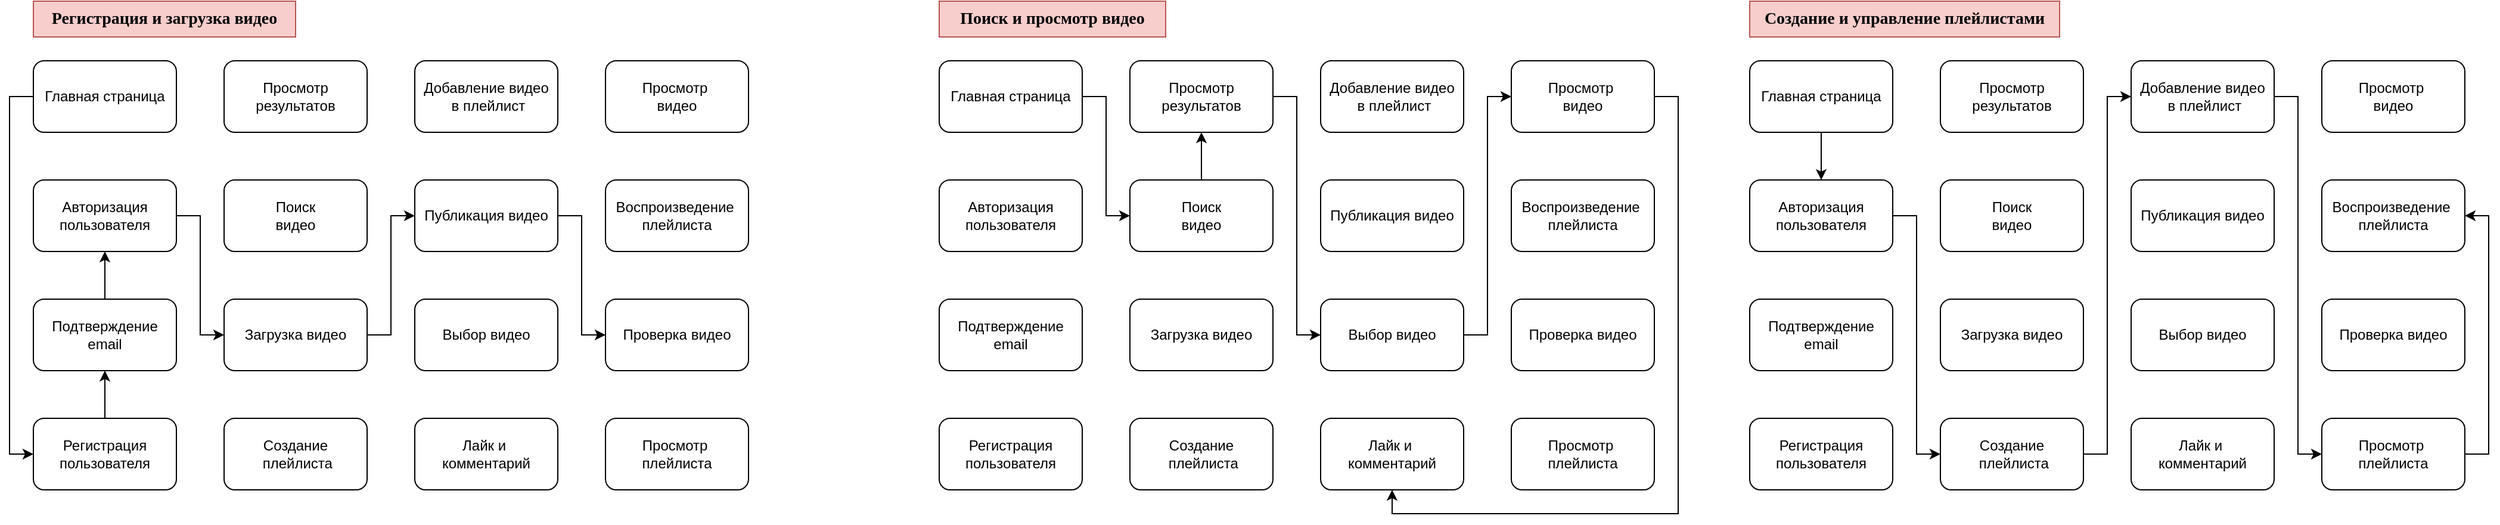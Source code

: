 <mxfile version="26.1.0">
  <diagram name="Страница — 1" id="v1g934MLdObXXGjRcp56">
    <mxGraphModel dx="562" dy="1060" grid="1" gridSize="10" guides="1" tooltips="1" connect="1" arrows="1" fold="1" page="1" pageScale="1" pageWidth="827" pageHeight="1169" math="0" shadow="0">
      <root>
        <mxCell id="0" />
        <mxCell id="1" parent="0" />
        <mxCell id="RpMRt-4F9w_0hVp_FDCM-70" style="edgeStyle=orthogonalEdgeStyle;rounded=0;orthogonalLoop=1;jettySize=auto;html=1;exitX=0;exitY=0.5;exitDx=0;exitDy=0;entryX=0;entryY=0.5;entryDx=0;entryDy=0;" edge="1" parent="1" source="RpMRt-4F9w_0hVp_FDCM-1" target="RpMRt-4F9w_0hVp_FDCM-2">
          <mxGeometry relative="1" as="geometry" />
        </mxCell>
        <mxCell id="RpMRt-4F9w_0hVp_FDCM-1" value="Главная страница" style="rounded=1;whiteSpace=wrap;html=1;" vertex="1" parent="1">
          <mxGeometry x="150" y="180" width="120" height="60" as="geometry" />
        </mxCell>
        <mxCell id="RpMRt-4F9w_0hVp_FDCM-73" style="edgeStyle=orthogonalEdgeStyle;rounded=0;orthogonalLoop=1;jettySize=auto;html=1;exitX=0.5;exitY=0;exitDx=0;exitDy=0;entryX=0.5;entryY=1;entryDx=0;entryDy=0;" edge="1" parent="1" source="RpMRt-4F9w_0hVp_FDCM-2" target="RpMRt-4F9w_0hVp_FDCM-3">
          <mxGeometry relative="1" as="geometry" />
        </mxCell>
        <mxCell id="RpMRt-4F9w_0hVp_FDCM-2" value="Регистрация пользователя" style="rounded=1;whiteSpace=wrap;html=1;" vertex="1" parent="1">
          <mxGeometry x="150" y="480" width="120" height="60" as="geometry" />
        </mxCell>
        <mxCell id="RpMRt-4F9w_0hVp_FDCM-74" style="edgeStyle=orthogonalEdgeStyle;rounded=0;orthogonalLoop=1;jettySize=auto;html=1;exitX=0.5;exitY=0;exitDx=0;exitDy=0;entryX=0.5;entryY=1;entryDx=0;entryDy=0;" edge="1" parent="1" source="RpMRt-4F9w_0hVp_FDCM-3" target="RpMRt-4F9w_0hVp_FDCM-4">
          <mxGeometry relative="1" as="geometry" />
        </mxCell>
        <mxCell id="RpMRt-4F9w_0hVp_FDCM-3" value="Подтверждение email" style="rounded=1;whiteSpace=wrap;html=1;" vertex="1" parent="1">
          <mxGeometry x="150" y="380" width="120" height="60" as="geometry" />
        </mxCell>
        <mxCell id="RpMRt-4F9w_0hVp_FDCM-75" style="edgeStyle=orthogonalEdgeStyle;rounded=0;orthogonalLoop=1;jettySize=auto;html=1;exitX=1;exitY=0.5;exitDx=0;exitDy=0;entryX=0;entryY=0.5;entryDx=0;entryDy=0;" edge="1" parent="1" source="RpMRt-4F9w_0hVp_FDCM-4" target="RpMRt-4F9w_0hVp_FDCM-5">
          <mxGeometry relative="1" as="geometry" />
        </mxCell>
        <mxCell id="RpMRt-4F9w_0hVp_FDCM-4" value="Авторизация&lt;div&gt;пользователя&lt;/div&gt;" style="rounded=1;whiteSpace=wrap;html=1;" vertex="1" parent="1">
          <mxGeometry x="150" y="280" width="120" height="60" as="geometry" />
        </mxCell>
        <mxCell id="RpMRt-4F9w_0hVp_FDCM-76" style="edgeStyle=orthogonalEdgeStyle;rounded=0;orthogonalLoop=1;jettySize=auto;html=1;exitX=1;exitY=0.5;exitDx=0;exitDy=0;entryX=0;entryY=0.5;entryDx=0;entryDy=0;" edge="1" parent="1" source="RpMRt-4F9w_0hVp_FDCM-5" target="RpMRt-4F9w_0hVp_FDCM-6">
          <mxGeometry relative="1" as="geometry" />
        </mxCell>
        <mxCell id="RpMRt-4F9w_0hVp_FDCM-5" value="Загрузка видео" style="rounded=1;whiteSpace=wrap;html=1;" vertex="1" parent="1">
          <mxGeometry x="310" y="380" width="120" height="60" as="geometry" />
        </mxCell>
        <mxCell id="RpMRt-4F9w_0hVp_FDCM-77" style="edgeStyle=orthogonalEdgeStyle;rounded=0;orthogonalLoop=1;jettySize=auto;html=1;exitX=1;exitY=0.5;exitDx=0;exitDy=0;entryX=0;entryY=0.5;entryDx=0;entryDy=0;" edge="1" parent="1" source="RpMRt-4F9w_0hVp_FDCM-6" target="RpMRt-4F9w_0hVp_FDCM-7">
          <mxGeometry relative="1" as="geometry" />
        </mxCell>
        <mxCell id="RpMRt-4F9w_0hVp_FDCM-6" value="Публикация видео" style="rounded=1;whiteSpace=wrap;html=1;" vertex="1" parent="1">
          <mxGeometry x="470" y="280" width="120" height="60" as="geometry" />
        </mxCell>
        <mxCell id="RpMRt-4F9w_0hVp_FDCM-7" value="Проверка видео" style="rounded=1;whiteSpace=wrap;html=1;" vertex="1" parent="1">
          <mxGeometry x="630" y="380" width="120" height="60" as="geometry" />
        </mxCell>
        <mxCell id="RpMRt-4F9w_0hVp_FDCM-8" value="Создание&lt;div&gt;&amp;nbsp;плейлиста&lt;/div&gt;" style="rounded=1;whiteSpace=wrap;html=1;" vertex="1" parent="1">
          <mxGeometry x="310" y="480" width="120" height="60" as="geometry" />
        </mxCell>
        <mxCell id="RpMRt-4F9w_0hVp_FDCM-9" value="Добавление видео&lt;div&gt;&amp;nbsp;в плейлист&lt;/div&gt;" style="rounded=1;whiteSpace=wrap;html=1;" vertex="1" parent="1">
          <mxGeometry x="470" y="180" width="120" height="60" as="geometry" />
        </mxCell>
        <mxCell id="RpMRt-4F9w_0hVp_FDCM-10" value="Просмотр&amp;nbsp;&lt;div&gt;плейлиста&lt;/div&gt;" style="rounded=1;whiteSpace=wrap;html=1;" vertex="1" parent="1">
          <mxGeometry x="630" y="480" width="120" height="60" as="geometry" />
        </mxCell>
        <mxCell id="RpMRt-4F9w_0hVp_FDCM-11" value="Воспроизведение&amp;nbsp;&lt;div&gt;плейлиста&lt;/div&gt;" style="rounded=1;whiteSpace=wrap;html=1;" vertex="1" parent="1">
          <mxGeometry x="630" y="280" width="120" height="60" as="geometry" />
        </mxCell>
        <mxCell id="RpMRt-4F9w_0hVp_FDCM-12" value="Лайк и&amp;nbsp;&lt;div&gt;комментарий&lt;/div&gt;" style="rounded=1;whiteSpace=wrap;html=1;" vertex="1" parent="1">
          <mxGeometry x="470" y="480" width="120" height="60" as="geometry" />
        </mxCell>
        <mxCell id="RpMRt-4F9w_0hVp_FDCM-14" value="Поиск&lt;div&gt;видео&lt;/div&gt;" style="rounded=1;whiteSpace=wrap;html=1;" vertex="1" parent="1">
          <mxGeometry x="310" y="280" width="120" height="60" as="geometry" />
        </mxCell>
        <mxCell id="RpMRt-4F9w_0hVp_FDCM-15" value="Просмотр результатов" style="rounded=1;whiteSpace=wrap;html=1;" vertex="1" parent="1">
          <mxGeometry x="310" y="180" width="120" height="60" as="geometry" />
        </mxCell>
        <mxCell id="RpMRt-4F9w_0hVp_FDCM-16" value="Выбор видео" style="rounded=1;whiteSpace=wrap;html=1;" vertex="1" parent="1">
          <mxGeometry x="470" y="380" width="120" height="60" as="geometry" />
        </mxCell>
        <mxCell id="RpMRt-4F9w_0hVp_FDCM-17" value="Просмотр&amp;nbsp;&lt;div&gt;видео&lt;/div&gt;" style="rounded=1;whiteSpace=wrap;html=1;" vertex="1" parent="1">
          <mxGeometry x="630" y="180" width="120" height="60" as="geometry" />
        </mxCell>
        <mxCell id="RpMRt-4F9w_0hVp_FDCM-78" style="edgeStyle=orthogonalEdgeStyle;rounded=0;orthogonalLoop=1;jettySize=auto;html=1;exitX=1;exitY=0.5;exitDx=0;exitDy=0;entryX=0;entryY=0.5;entryDx=0;entryDy=0;" edge="1" parent="1" source="RpMRt-4F9w_0hVp_FDCM-19" target="RpMRt-4F9w_0hVp_FDCM-31">
          <mxGeometry relative="1" as="geometry" />
        </mxCell>
        <mxCell id="RpMRt-4F9w_0hVp_FDCM-19" value="Главная страница" style="rounded=1;whiteSpace=wrap;html=1;" vertex="1" parent="1">
          <mxGeometry x="910" y="180" width="120" height="60" as="geometry" />
        </mxCell>
        <mxCell id="RpMRt-4F9w_0hVp_FDCM-20" value="Регистрация пользователя" style="rounded=1;whiteSpace=wrap;html=1;" vertex="1" parent="1">
          <mxGeometry x="910" y="480" width="120" height="60" as="geometry" />
        </mxCell>
        <mxCell id="RpMRt-4F9w_0hVp_FDCM-21" value="Подтверждение email" style="rounded=1;whiteSpace=wrap;html=1;" vertex="1" parent="1">
          <mxGeometry x="910" y="380" width="120" height="60" as="geometry" />
        </mxCell>
        <mxCell id="RpMRt-4F9w_0hVp_FDCM-22" value="Авторизация&lt;div&gt;пользователя&lt;/div&gt;" style="rounded=1;whiteSpace=wrap;html=1;" vertex="1" parent="1">
          <mxGeometry x="910" y="280" width="120" height="60" as="geometry" />
        </mxCell>
        <mxCell id="RpMRt-4F9w_0hVp_FDCM-23" value="Загрузка видео" style="rounded=1;whiteSpace=wrap;html=1;" vertex="1" parent="1">
          <mxGeometry x="1070" y="380" width="120" height="60" as="geometry" />
        </mxCell>
        <mxCell id="RpMRt-4F9w_0hVp_FDCM-24" value="Публикация видео" style="rounded=1;whiteSpace=wrap;html=1;" vertex="1" parent="1">
          <mxGeometry x="1230" y="280" width="120" height="60" as="geometry" />
        </mxCell>
        <mxCell id="RpMRt-4F9w_0hVp_FDCM-25" value="Проверка видео" style="rounded=1;whiteSpace=wrap;html=1;" vertex="1" parent="1">
          <mxGeometry x="1390" y="380" width="120" height="60" as="geometry" />
        </mxCell>
        <mxCell id="RpMRt-4F9w_0hVp_FDCM-26" value="Создание&lt;div&gt;&amp;nbsp;плейлиста&lt;/div&gt;" style="rounded=1;whiteSpace=wrap;html=1;" vertex="1" parent="1">
          <mxGeometry x="1070" y="480" width="120" height="60" as="geometry" />
        </mxCell>
        <mxCell id="RpMRt-4F9w_0hVp_FDCM-27" value="Добавление видео&lt;div&gt;&amp;nbsp;в плейлист&lt;/div&gt;" style="rounded=1;whiteSpace=wrap;html=1;" vertex="1" parent="1">
          <mxGeometry x="1230" y="180" width="120" height="60" as="geometry" />
        </mxCell>
        <mxCell id="RpMRt-4F9w_0hVp_FDCM-28" value="Просмотр&amp;nbsp;&lt;div&gt;плейлиста&lt;/div&gt;" style="rounded=1;whiteSpace=wrap;html=1;" vertex="1" parent="1">
          <mxGeometry x="1390" y="480" width="120" height="60" as="geometry" />
        </mxCell>
        <mxCell id="RpMRt-4F9w_0hVp_FDCM-29" value="Воспроизведение&amp;nbsp;&lt;div&gt;плейлиста&lt;/div&gt;" style="rounded=1;whiteSpace=wrap;html=1;" vertex="1" parent="1">
          <mxGeometry x="1390" y="280" width="120" height="60" as="geometry" />
        </mxCell>
        <mxCell id="RpMRt-4F9w_0hVp_FDCM-30" value="Лайк и&amp;nbsp;&lt;div&gt;комментарий&lt;/div&gt;" style="rounded=1;whiteSpace=wrap;html=1;" vertex="1" parent="1">
          <mxGeometry x="1230" y="480" width="120" height="60" as="geometry" />
        </mxCell>
        <mxCell id="RpMRt-4F9w_0hVp_FDCM-79" style="edgeStyle=orthogonalEdgeStyle;rounded=0;orthogonalLoop=1;jettySize=auto;html=1;exitX=0.5;exitY=0;exitDx=0;exitDy=0;entryX=0.5;entryY=1;entryDx=0;entryDy=0;" edge="1" parent="1" source="RpMRt-4F9w_0hVp_FDCM-31" target="RpMRt-4F9w_0hVp_FDCM-32">
          <mxGeometry relative="1" as="geometry" />
        </mxCell>
        <mxCell id="RpMRt-4F9w_0hVp_FDCM-31" value="Поиск&lt;div&gt;видео&lt;/div&gt;" style="rounded=1;whiteSpace=wrap;html=1;" vertex="1" parent="1">
          <mxGeometry x="1070" y="280" width="120" height="60" as="geometry" />
        </mxCell>
        <mxCell id="RpMRt-4F9w_0hVp_FDCM-80" style="edgeStyle=orthogonalEdgeStyle;rounded=0;orthogonalLoop=1;jettySize=auto;html=1;exitX=1;exitY=0.5;exitDx=0;exitDy=0;entryX=0;entryY=0.5;entryDx=0;entryDy=0;" edge="1" parent="1" source="RpMRt-4F9w_0hVp_FDCM-32" target="RpMRt-4F9w_0hVp_FDCM-33">
          <mxGeometry relative="1" as="geometry" />
        </mxCell>
        <mxCell id="RpMRt-4F9w_0hVp_FDCM-32" value="Просмотр результатов" style="rounded=1;whiteSpace=wrap;html=1;" vertex="1" parent="1">
          <mxGeometry x="1070" y="180" width="120" height="60" as="geometry" />
        </mxCell>
        <mxCell id="RpMRt-4F9w_0hVp_FDCM-81" style="edgeStyle=orthogonalEdgeStyle;rounded=0;orthogonalLoop=1;jettySize=auto;html=1;exitX=1;exitY=0.5;exitDx=0;exitDy=0;entryX=0;entryY=0.5;entryDx=0;entryDy=0;" edge="1" parent="1" source="RpMRt-4F9w_0hVp_FDCM-33" target="RpMRt-4F9w_0hVp_FDCM-34">
          <mxGeometry relative="1" as="geometry" />
        </mxCell>
        <mxCell id="RpMRt-4F9w_0hVp_FDCM-33" value="Выбор видео" style="rounded=1;whiteSpace=wrap;html=1;" vertex="1" parent="1">
          <mxGeometry x="1230" y="380" width="120" height="60" as="geometry" />
        </mxCell>
        <mxCell id="RpMRt-4F9w_0hVp_FDCM-82" style="edgeStyle=orthogonalEdgeStyle;rounded=0;orthogonalLoop=1;jettySize=auto;html=1;exitX=1;exitY=0.5;exitDx=0;exitDy=0;entryX=0.5;entryY=1;entryDx=0;entryDy=0;" edge="1" parent="1" source="RpMRt-4F9w_0hVp_FDCM-34" target="RpMRt-4F9w_0hVp_FDCM-30">
          <mxGeometry relative="1" as="geometry" />
        </mxCell>
        <mxCell id="RpMRt-4F9w_0hVp_FDCM-34" value="Просмотр&amp;nbsp;&lt;div&gt;видео&lt;/div&gt;" style="rounded=1;whiteSpace=wrap;html=1;" vertex="1" parent="1">
          <mxGeometry x="1390" y="180" width="120" height="60" as="geometry" />
        </mxCell>
        <mxCell id="RpMRt-4F9w_0hVp_FDCM-35" value="&lt;font face=&quot;Times New Roman&quot; style=&quot;font-size: 14px;&quot;&gt;&lt;b style=&quot;&quot;&gt;Регистрация и загрузка видео&lt;/b&gt;&lt;/font&gt;" style="text;html=1;align=center;verticalAlign=middle;whiteSpace=wrap;rounded=0;fillColor=#f8cecc;strokeColor=#b85450;" vertex="1" parent="1">
          <mxGeometry x="150" y="130" width="220" height="30" as="geometry" />
        </mxCell>
        <mxCell id="RpMRt-4F9w_0hVp_FDCM-52" value="&lt;font face=&quot;Times New Roman&quot; style=&quot;font-size: 14px;&quot;&gt;&lt;b style=&quot;&quot;&gt;Поиск и просмотр видео&lt;/b&gt;&lt;/font&gt;" style="text;html=1;align=center;verticalAlign=middle;whiteSpace=wrap;rounded=0;fillColor=#f8cecc;strokeColor=#b85450;" vertex="1" parent="1">
          <mxGeometry x="910" y="130" width="190" height="30" as="geometry" />
        </mxCell>
        <mxCell id="RpMRt-4F9w_0hVp_FDCM-83" style="edgeStyle=orthogonalEdgeStyle;rounded=0;orthogonalLoop=1;jettySize=auto;html=1;exitX=0.5;exitY=1;exitDx=0;exitDy=0;entryX=0.5;entryY=0;entryDx=0;entryDy=0;" edge="1" parent="1" source="RpMRt-4F9w_0hVp_FDCM-53" target="RpMRt-4F9w_0hVp_FDCM-56">
          <mxGeometry relative="1" as="geometry" />
        </mxCell>
        <mxCell id="RpMRt-4F9w_0hVp_FDCM-53" value="Главная страница" style="rounded=1;whiteSpace=wrap;html=1;" vertex="1" parent="1">
          <mxGeometry x="1590" y="180" width="120" height="60" as="geometry" />
        </mxCell>
        <mxCell id="RpMRt-4F9w_0hVp_FDCM-54" value="Регистрация пользователя" style="rounded=1;whiteSpace=wrap;html=1;" vertex="1" parent="1">
          <mxGeometry x="1590" y="480" width="120" height="60" as="geometry" />
        </mxCell>
        <mxCell id="RpMRt-4F9w_0hVp_FDCM-55" value="Подтверждение email" style="rounded=1;whiteSpace=wrap;html=1;" vertex="1" parent="1">
          <mxGeometry x="1590" y="380" width="120" height="60" as="geometry" />
        </mxCell>
        <mxCell id="RpMRt-4F9w_0hVp_FDCM-84" style="edgeStyle=orthogonalEdgeStyle;rounded=0;orthogonalLoop=1;jettySize=auto;html=1;exitX=1;exitY=0.5;exitDx=0;exitDy=0;entryX=0;entryY=0.5;entryDx=0;entryDy=0;" edge="1" parent="1" source="RpMRt-4F9w_0hVp_FDCM-56" target="RpMRt-4F9w_0hVp_FDCM-60">
          <mxGeometry relative="1" as="geometry" />
        </mxCell>
        <mxCell id="RpMRt-4F9w_0hVp_FDCM-56" value="Авторизация&lt;div&gt;пользователя&lt;/div&gt;" style="rounded=1;whiteSpace=wrap;html=1;" vertex="1" parent="1">
          <mxGeometry x="1590" y="280" width="120" height="60" as="geometry" />
        </mxCell>
        <mxCell id="RpMRt-4F9w_0hVp_FDCM-57" value="Загрузка видео" style="rounded=1;whiteSpace=wrap;html=1;" vertex="1" parent="1">
          <mxGeometry x="1750" y="380" width="120" height="60" as="geometry" />
        </mxCell>
        <mxCell id="RpMRt-4F9w_0hVp_FDCM-58" value="Публикация видео" style="rounded=1;whiteSpace=wrap;html=1;" vertex="1" parent="1">
          <mxGeometry x="1910" y="280" width="120" height="60" as="geometry" />
        </mxCell>
        <mxCell id="RpMRt-4F9w_0hVp_FDCM-59" value="Проверка видео" style="rounded=1;whiteSpace=wrap;html=1;" vertex="1" parent="1">
          <mxGeometry x="2070" y="380" width="120" height="60" as="geometry" />
        </mxCell>
        <mxCell id="RpMRt-4F9w_0hVp_FDCM-85" style="edgeStyle=orthogonalEdgeStyle;rounded=0;orthogonalLoop=1;jettySize=auto;html=1;exitX=1;exitY=0.5;exitDx=0;exitDy=0;entryX=0;entryY=0.5;entryDx=0;entryDy=0;" edge="1" parent="1" source="RpMRt-4F9w_0hVp_FDCM-60" target="RpMRt-4F9w_0hVp_FDCM-61">
          <mxGeometry relative="1" as="geometry" />
        </mxCell>
        <mxCell id="RpMRt-4F9w_0hVp_FDCM-60" value="Создание&lt;div&gt;&amp;nbsp;плейлиста&lt;/div&gt;" style="rounded=1;whiteSpace=wrap;html=1;" vertex="1" parent="1">
          <mxGeometry x="1750" y="480" width="120" height="60" as="geometry" />
        </mxCell>
        <mxCell id="RpMRt-4F9w_0hVp_FDCM-86" style="edgeStyle=orthogonalEdgeStyle;rounded=0;orthogonalLoop=1;jettySize=auto;html=1;exitX=1;exitY=0.5;exitDx=0;exitDy=0;entryX=0;entryY=0.5;entryDx=0;entryDy=0;" edge="1" parent="1" source="RpMRt-4F9w_0hVp_FDCM-61" target="RpMRt-4F9w_0hVp_FDCM-62">
          <mxGeometry relative="1" as="geometry" />
        </mxCell>
        <mxCell id="RpMRt-4F9w_0hVp_FDCM-61" value="Добавление видео&lt;div&gt;&amp;nbsp;в плейлист&lt;/div&gt;" style="rounded=1;whiteSpace=wrap;html=1;" vertex="1" parent="1">
          <mxGeometry x="1910" y="180" width="120" height="60" as="geometry" />
        </mxCell>
        <mxCell id="RpMRt-4F9w_0hVp_FDCM-87" style="edgeStyle=orthogonalEdgeStyle;rounded=0;orthogonalLoop=1;jettySize=auto;html=1;exitX=1;exitY=0.5;exitDx=0;exitDy=0;entryX=1;entryY=0.5;entryDx=0;entryDy=0;" edge="1" parent="1" source="RpMRt-4F9w_0hVp_FDCM-62" target="RpMRt-4F9w_0hVp_FDCM-63">
          <mxGeometry relative="1" as="geometry" />
        </mxCell>
        <mxCell id="RpMRt-4F9w_0hVp_FDCM-62" value="Просмотр&amp;nbsp;&lt;div&gt;плейлиста&lt;/div&gt;" style="rounded=1;whiteSpace=wrap;html=1;" vertex="1" parent="1">
          <mxGeometry x="2070" y="480" width="120" height="60" as="geometry" />
        </mxCell>
        <mxCell id="RpMRt-4F9w_0hVp_FDCM-63" value="Воспроизведение&amp;nbsp;&lt;div&gt;плейлиста&lt;/div&gt;" style="rounded=1;whiteSpace=wrap;html=1;" vertex="1" parent="1">
          <mxGeometry x="2070" y="280" width="120" height="60" as="geometry" />
        </mxCell>
        <mxCell id="RpMRt-4F9w_0hVp_FDCM-64" value="Лайк и&amp;nbsp;&lt;div&gt;комментарий&lt;/div&gt;" style="rounded=1;whiteSpace=wrap;html=1;" vertex="1" parent="1">
          <mxGeometry x="1910" y="480" width="120" height="60" as="geometry" />
        </mxCell>
        <mxCell id="RpMRt-4F9w_0hVp_FDCM-65" value="Поиск&lt;div&gt;видео&lt;/div&gt;" style="rounded=1;whiteSpace=wrap;html=1;" vertex="1" parent="1">
          <mxGeometry x="1750" y="280" width="120" height="60" as="geometry" />
        </mxCell>
        <mxCell id="RpMRt-4F9w_0hVp_FDCM-66" value="Просмотр результатов" style="rounded=1;whiteSpace=wrap;html=1;" vertex="1" parent="1">
          <mxGeometry x="1750" y="180" width="120" height="60" as="geometry" />
        </mxCell>
        <mxCell id="RpMRt-4F9w_0hVp_FDCM-67" value="Выбор видео" style="rounded=1;whiteSpace=wrap;html=1;" vertex="1" parent="1">
          <mxGeometry x="1910" y="380" width="120" height="60" as="geometry" />
        </mxCell>
        <mxCell id="RpMRt-4F9w_0hVp_FDCM-68" value="Просмотр&amp;nbsp;&lt;div&gt;видео&lt;/div&gt;" style="rounded=1;whiteSpace=wrap;html=1;" vertex="1" parent="1">
          <mxGeometry x="2070" y="180" width="120" height="60" as="geometry" />
        </mxCell>
        <mxCell id="RpMRt-4F9w_0hVp_FDCM-69" value="&lt;font face=&quot;Times New Roman&quot; style=&quot;font-size: 14px;&quot;&gt;&lt;b style=&quot;&quot;&gt;Создание и управление плейлистами&lt;/b&gt;&lt;/font&gt;" style="text;html=1;align=center;verticalAlign=middle;whiteSpace=wrap;rounded=0;fillColor=#f8cecc;strokeColor=#b85450;" vertex="1" parent="1">
          <mxGeometry x="1590" y="130" width="260" height="30" as="geometry" />
        </mxCell>
      </root>
    </mxGraphModel>
  </diagram>
</mxfile>
